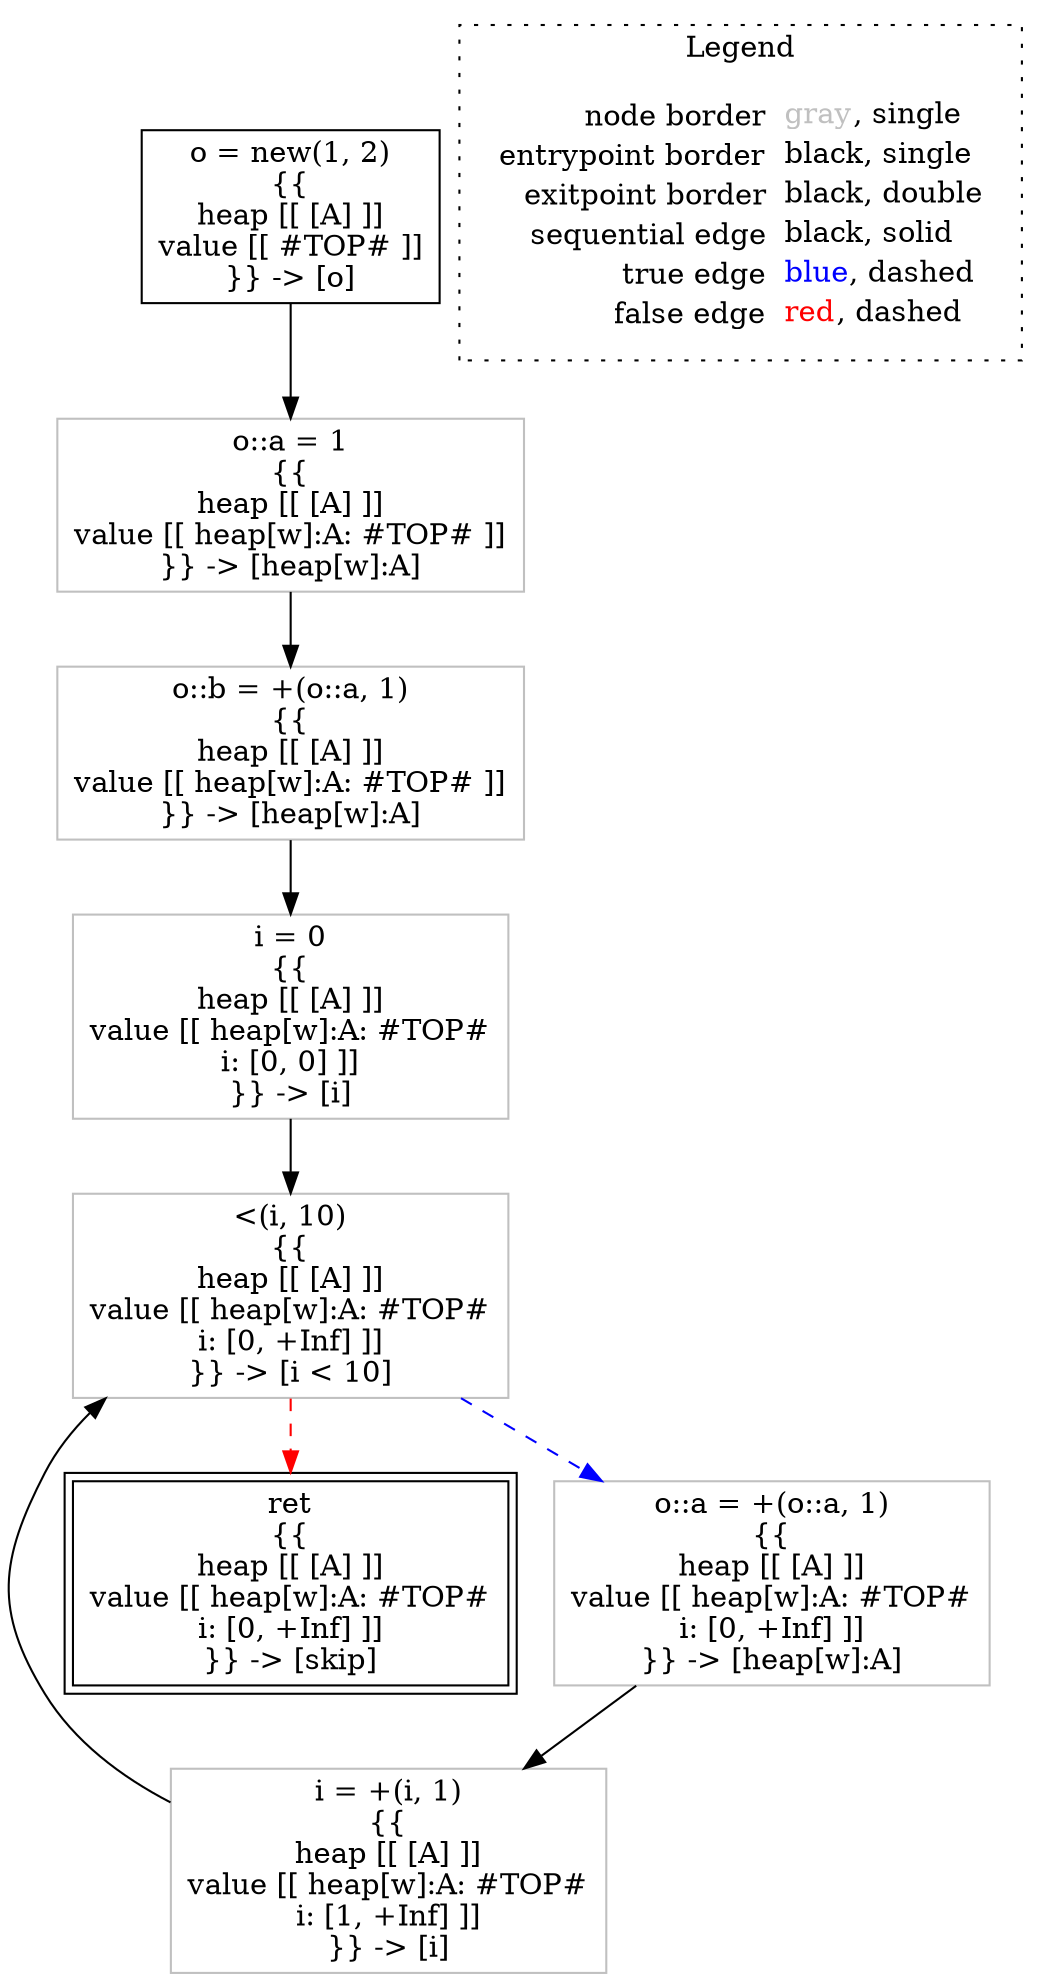 digraph {
	"node0" [shape="rect",color="black",label=<o = new(1, 2)<BR/>{{<BR/>heap [[ [A] ]]<BR/>value [[ #TOP# ]]<BR/>}} -&gt; [o]>];
	"node1" [shape="rect",color="gray",label=<i = +(i, 1)<BR/>{{<BR/>heap [[ [A] ]]<BR/>value [[ heap[w]:A: #TOP#<BR/>i: [1, +Inf] ]]<BR/>}} -&gt; [i]>];
	"node2" [shape="rect",color="gray",label=<o::a = 1<BR/>{{<BR/>heap [[ [A] ]]<BR/>value [[ heap[w]:A: #TOP# ]]<BR/>}} -&gt; [heap[w]:A]>];
	"node3" [shape="rect",color="gray",label=<o::b = +(o::a, 1)<BR/>{{<BR/>heap [[ [A] ]]<BR/>value [[ heap[w]:A: #TOP# ]]<BR/>}} -&gt; [heap[w]:A]>];
	"node4" [shape="rect",color="gray",label=<i = 0<BR/>{{<BR/>heap [[ [A] ]]<BR/>value [[ heap[w]:A: #TOP#<BR/>i: [0, 0] ]]<BR/>}} -&gt; [i]>];
	"node5" [shape="rect",color="black",peripheries="2",label=<ret<BR/>{{<BR/>heap [[ [A] ]]<BR/>value [[ heap[w]:A: #TOP#<BR/>i: [0, +Inf] ]]<BR/>}} -&gt; [skip]>];
	"node6" [shape="rect",color="gray",label=<&lt;(i, 10)<BR/>{{<BR/>heap [[ [A] ]]<BR/>value [[ heap[w]:A: #TOP#<BR/>i: [0, +Inf] ]]<BR/>}} -&gt; [i &lt; 10]>];
	"node7" [shape="rect",color="gray",label=<o::a = +(o::a, 1)<BR/>{{<BR/>heap [[ [A] ]]<BR/>value [[ heap[w]:A: #TOP#<BR/>i: [0, +Inf] ]]<BR/>}} -&gt; [heap[w]:A]>];
	"node1" -> "node6" [color="black"];
	"node2" -> "node3" [color="black"];
	"node3" -> "node4" [color="black"];
	"node4" -> "node6" [color="black"];
	"node0" -> "node2" [color="black"];
	"node6" -> "node5" [color="red",style="dashed"];
	"node6" -> "node7" [color="blue",style="dashed"];
	"node7" -> "node1" [color="black"];
subgraph cluster_legend {
	label="Legend";
	style=dotted;
	node [shape=plaintext];
	"legend" [label=<<table border="0" cellpadding="2" cellspacing="0" cellborder="0"><tr><td align="right">node border&nbsp;</td><td align="left"><font color="gray">gray</font>, single</td></tr><tr><td align="right">entrypoint border&nbsp;</td><td align="left"><font color="black">black</font>, single</td></tr><tr><td align="right">exitpoint border&nbsp;</td><td align="left"><font color="black">black</font>, double</td></tr><tr><td align="right">sequential edge&nbsp;</td><td align="left"><font color="black">black</font>, solid</td></tr><tr><td align="right">true edge&nbsp;</td><td align="left"><font color="blue">blue</font>, dashed</td></tr><tr><td align="right">false edge&nbsp;</td><td align="left"><font color="red">red</font>, dashed</td></tr></table>>];
}

}

